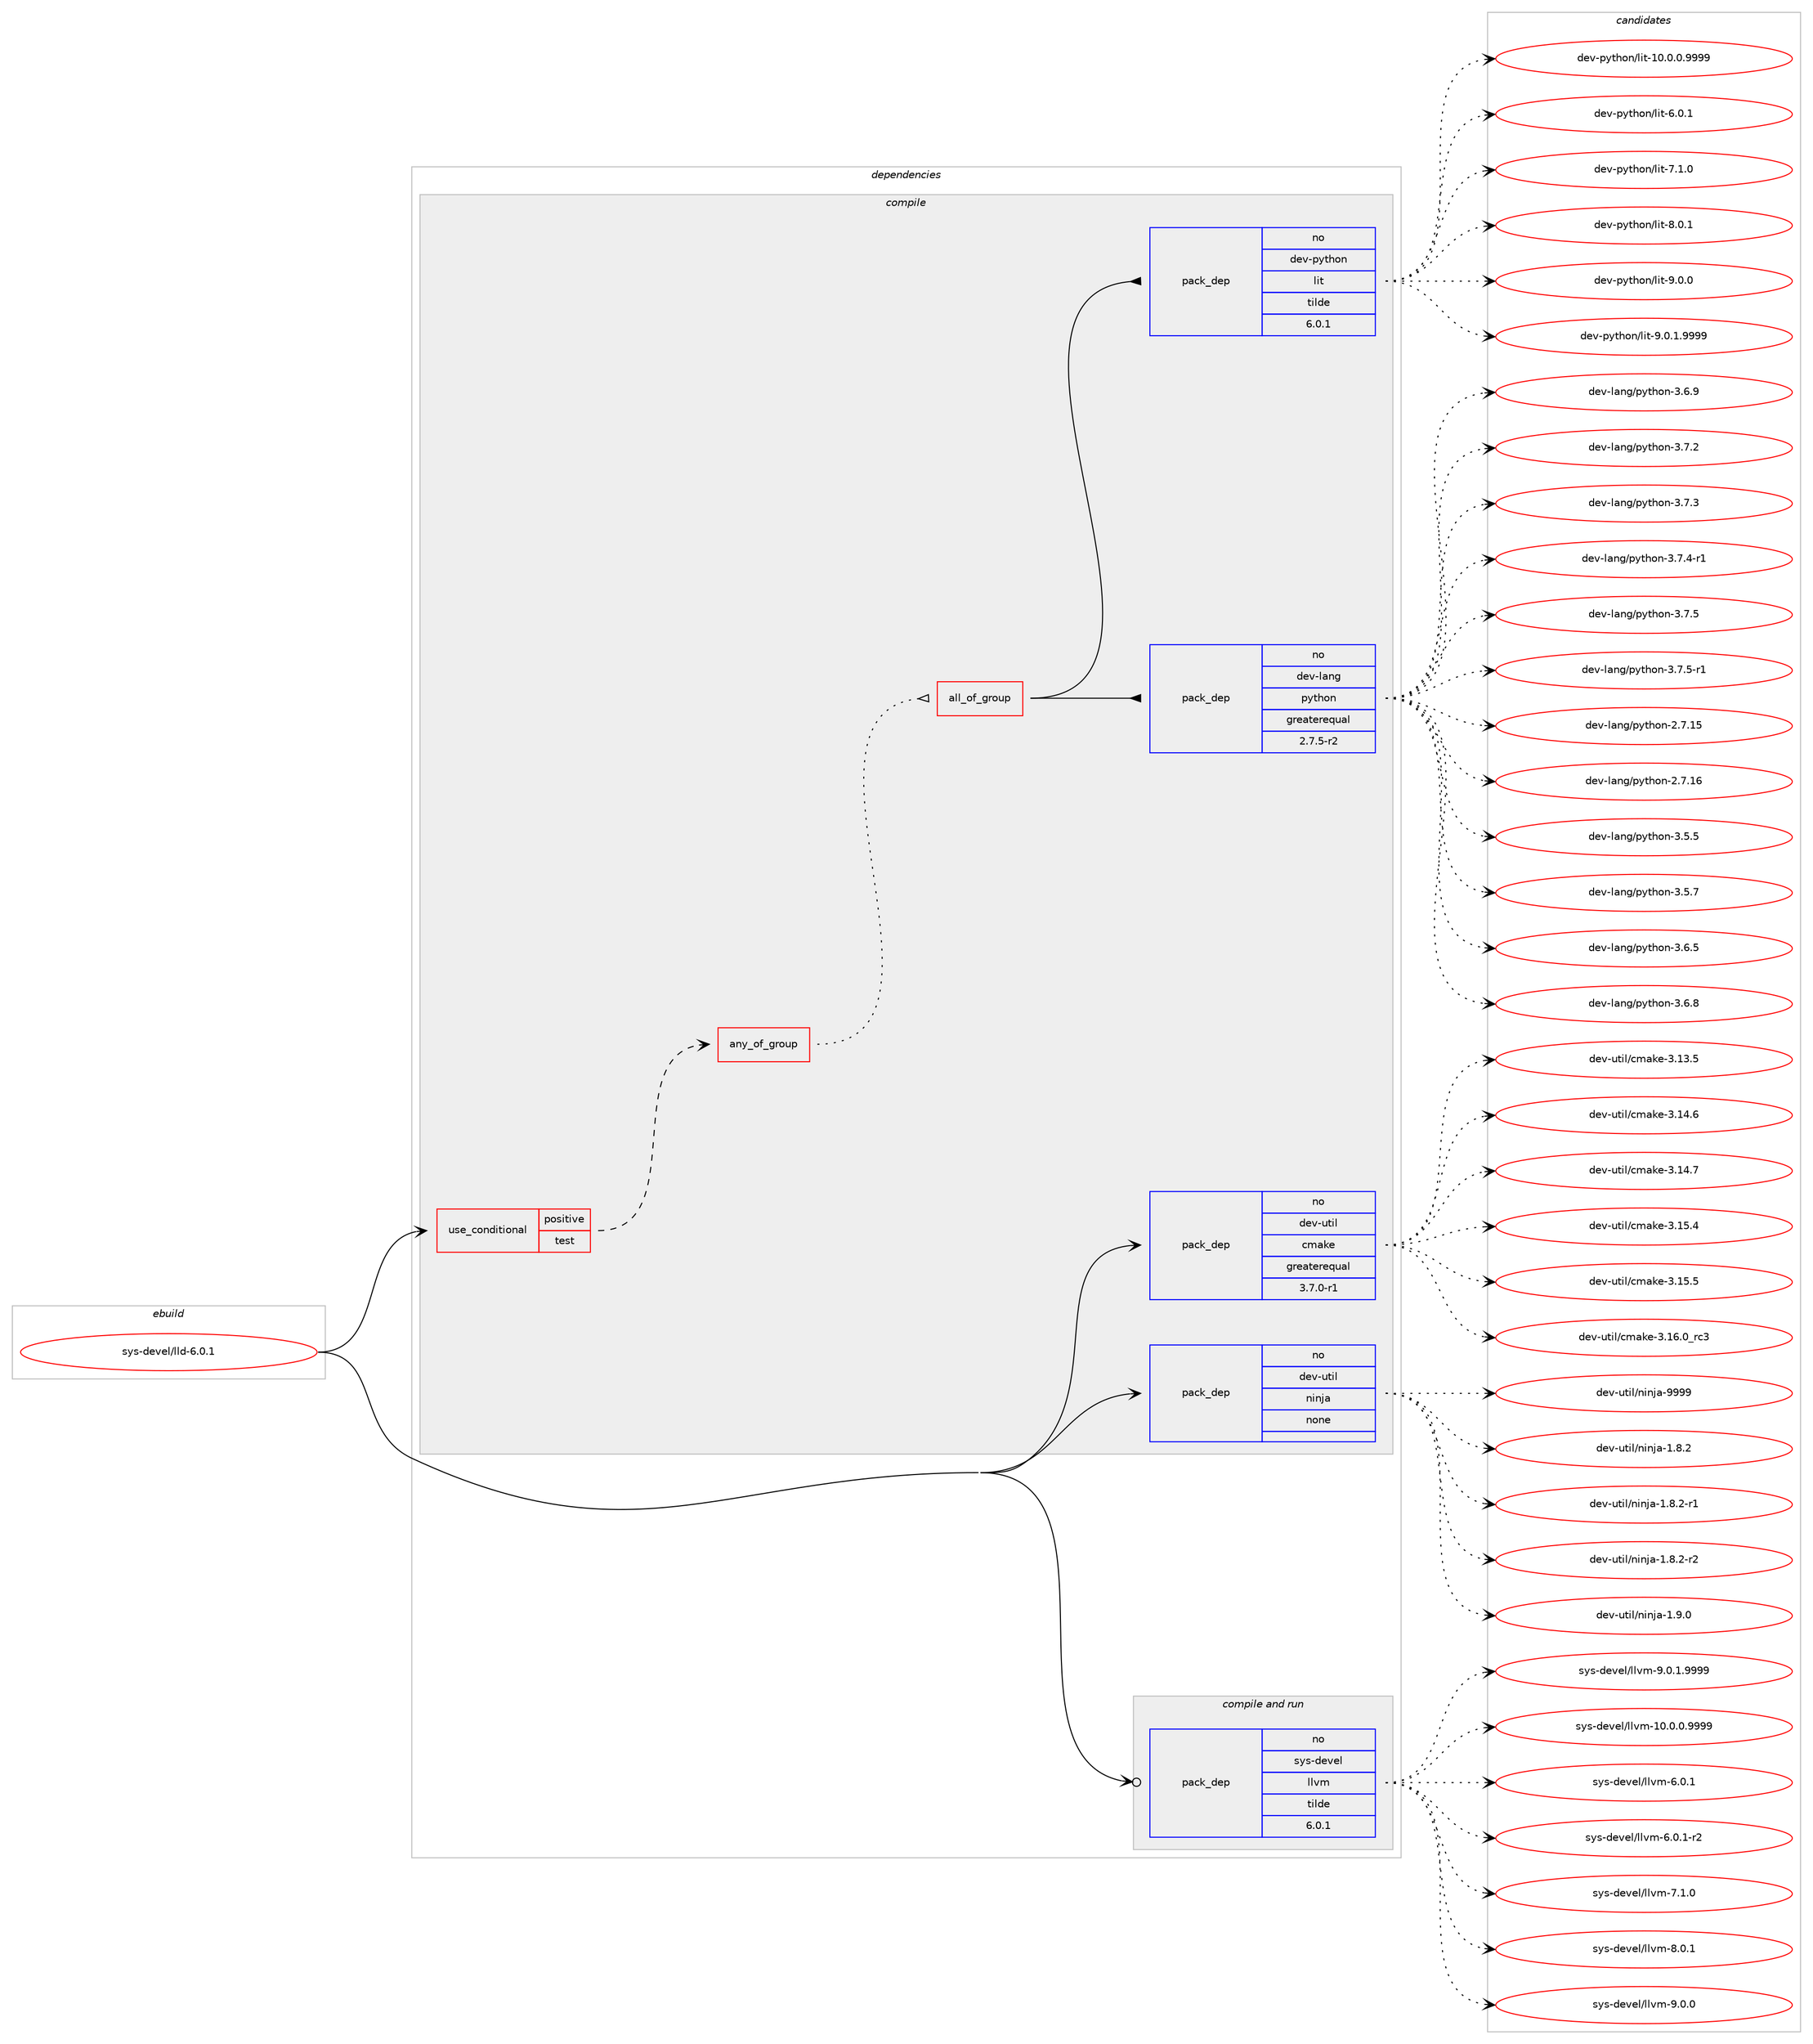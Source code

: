 digraph prolog {

# *************
# Graph options
# *************

newrank=true;
concentrate=true;
compound=true;
graph [rankdir=LR,fontname=Helvetica,fontsize=10,ranksep=1.5];#, ranksep=2.5, nodesep=0.2];
edge  [arrowhead=vee];
node  [fontname=Helvetica,fontsize=10];

# **********
# The ebuild
# **********

subgraph cluster_leftcol {
color=gray;
rank=same;
label=<<i>ebuild</i>>;
id [label="sys-devel/lld-6.0.1", color=red, width=4, href="../sys-devel/lld-6.0.1.svg"];
}

# ****************
# The dependencies
# ****************

subgraph cluster_midcol {
color=gray;
label=<<i>dependencies</i>>;
subgraph cluster_compile {
fillcolor="#eeeeee";
style=filled;
label=<<i>compile</i>>;
subgraph cond214009 {
dependency890399 [label=<<TABLE BORDER="0" CELLBORDER="1" CELLSPACING="0" CELLPADDING="4"><TR><TD ROWSPAN="3" CELLPADDING="10">use_conditional</TD></TR><TR><TD>positive</TD></TR><TR><TD>test</TD></TR></TABLE>>, shape=none, color=red];
subgraph any15039 {
dependency890400 [label=<<TABLE BORDER="0" CELLBORDER="1" CELLSPACING="0" CELLPADDING="4"><TR><TD CELLPADDING="10">any_of_group</TD></TR></TABLE>>, shape=none, color=red];subgraph all532 {
dependency890401 [label=<<TABLE BORDER="0" CELLBORDER="1" CELLSPACING="0" CELLPADDING="4"><TR><TD CELLPADDING="10">all_of_group</TD></TR></TABLE>>, shape=none, color=red];subgraph pack660822 {
dependency890402 [label=<<TABLE BORDER="0" CELLBORDER="1" CELLSPACING="0" CELLPADDING="4" WIDTH="220"><TR><TD ROWSPAN="6" CELLPADDING="30">pack_dep</TD></TR><TR><TD WIDTH="110">no</TD></TR><TR><TD>dev-lang</TD></TR><TR><TD>python</TD></TR><TR><TD>greaterequal</TD></TR><TR><TD>2.7.5-r2</TD></TR></TABLE>>, shape=none, color=blue];
}
dependency890401:e -> dependency890402:w [weight=20,style="solid",arrowhead="inv"];
subgraph pack660823 {
dependency890403 [label=<<TABLE BORDER="0" CELLBORDER="1" CELLSPACING="0" CELLPADDING="4" WIDTH="220"><TR><TD ROWSPAN="6" CELLPADDING="30">pack_dep</TD></TR><TR><TD WIDTH="110">no</TD></TR><TR><TD>dev-python</TD></TR><TR><TD>lit</TD></TR><TR><TD>tilde</TD></TR><TR><TD>6.0.1</TD></TR></TABLE>>, shape=none, color=blue];
}
dependency890401:e -> dependency890403:w [weight=20,style="solid",arrowhead="inv"];
}
dependency890400:e -> dependency890401:w [weight=20,style="dotted",arrowhead="oinv"];
}
dependency890399:e -> dependency890400:w [weight=20,style="dashed",arrowhead="vee"];
}
id:e -> dependency890399:w [weight=20,style="solid",arrowhead="vee"];
subgraph pack660824 {
dependency890404 [label=<<TABLE BORDER="0" CELLBORDER="1" CELLSPACING="0" CELLPADDING="4" WIDTH="220"><TR><TD ROWSPAN="6" CELLPADDING="30">pack_dep</TD></TR><TR><TD WIDTH="110">no</TD></TR><TR><TD>dev-util</TD></TR><TR><TD>cmake</TD></TR><TR><TD>greaterequal</TD></TR><TR><TD>3.7.0-r1</TD></TR></TABLE>>, shape=none, color=blue];
}
id:e -> dependency890404:w [weight=20,style="solid",arrowhead="vee"];
subgraph pack660825 {
dependency890405 [label=<<TABLE BORDER="0" CELLBORDER="1" CELLSPACING="0" CELLPADDING="4" WIDTH="220"><TR><TD ROWSPAN="6" CELLPADDING="30">pack_dep</TD></TR><TR><TD WIDTH="110">no</TD></TR><TR><TD>dev-util</TD></TR><TR><TD>ninja</TD></TR><TR><TD>none</TD></TR><TR><TD></TD></TR></TABLE>>, shape=none, color=blue];
}
id:e -> dependency890405:w [weight=20,style="solid",arrowhead="vee"];
}
subgraph cluster_compileandrun {
fillcolor="#eeeeee";
style=filled;
label=<<i>compile and run</i>>;
subgraph pack660826 {
dependency890406 [label=<<TABLE BORDER="0" CELLBORDER="1" CELLSPACING="0" CELLPADDING="4" WIDTH="220"><TR><TD ROWSPAN="6" CELLPADDING="30">pack_dep</TD></TR><TR><TD WIDTH="110">no</TD></TR><TR><TD>sys-devel</TD></TR><TR><TD>llvm</TD></TR><TR><TD>tilde</TD></TR><TR><TD>6.0.1</TD></TR></TABLE>>, shape=none, color=blue];
}
id:e -> dependency890406:w [weight=20,style="solid",arrowhead="odotvee"];
}
subgraph cluster_run {
fillcolor="#eeeeee";
style=filled;
label=<<i>run</i>>;
}
}

# **************
# The candidates
# **************

subgraph cluster_choices {
rank=same;
color=gray;
label=<<i>candidates</i>>;

subgraph choice660822 {
color=black;
nodesep=1;
choice10010111845108971101034711212111610411111045504655464953 [label="dev-lang/python-2.7.15", color=red, width=4,href="../dev-lang/python-2.7.15.svg"];
choice10010111845108971101034711212111610411111045504655464954 [label="dev-lang/python-2.7.16", color=red, width=4,href="../dev-lang/python-2.7.16.svg"];
choice100101118451089711010347112121116104111110455146534653 [label="dev-lang/python-3.5.5", color=red, width=4,href="../dev-lang/python-3.5.5.svg"];
choice100101118451089711010347112121116104111110455146534655 [label="dev-lang/python-3.5.7", color=red, width=4,href="../dev-lang/python-3.5.7.svg"];
choice100101118451089711010347112121116104111110455146544653 [label="dev-lang/python-3.6.5", color=red, width=4,href="../dev-lang/python-3.6.5.svg"];
choice100101118451089711010347112121116104111110455146544656 [label="dev-lang/python-3.6.8", color=red, width=4,href="../dev-lang/python-3.6.8.svg"];
choice100101118451089711010347112121116104111110455146544657 [label="dev-lang/python-3.6.9", color=red, width=4,href="../dev-lang/python-3.6.9.svg"];
choice100101118451089711010347112121116104111110455146554650 [label="dev-lang/python-3.7.2", color=red, width=4,href="../dev-lang/python-3.7.2.svg"];
choice100101118451089711010347112121116104111110455146554651 [label="dev-lang/python-3.7.3", color=red, width=4,href="../dev-lang/python-3.7.3.svg"];
choice1001011184510897110103471121211161041111104551465546524511449 [label="dev-lang/python-3.7.4-r1", color=red, width=4,href="../dev-lang/python-3.7.4-r1.svg"];
choice100101118451089711010347112121116104111110455146554653 [label="dev-lang/python-3.7.5", color=red, width=4,href="../dev-lang/python-3.7.5.svg"];
choice1001011184510897110103471121211161041111104551465546534511449 [label="dev-lang/python-3.7.5-r1", color=red, width=4,href="../dev-lang/python-3.7.5-r1.svg"];
dependency890402:e -> choice10010111845108971101034711212111610411111045504655464953:w [style=dotted,weight="100"];
dependency890402:e -> choice10010111845108971101034711212111610411111045504655464954:w [style=dotted,weight="100"];
dependency890402:e -> choice100101118451089711010347112121116104111110455146534653:w [style=dotted,weight="100"];
dependency890402:e -> choice100101118451089711010347112121116104111110455146534655:w [style=dotted,weight="100"];
dependency890402:e -> choice100101118451089711010347112121116104111110455146544653:w [style=dotted,weight="100"];
dependency890402:e -> choice100101118451089711010347112121116104111110455146544656:w [style=dotted,weight="100"];
dependency890402:e -> choice100101118451089711010347112121116104111110455146544657:w [style=dotted,weight="100"];
dependency890402:e -> choice100101118451089711010347112121116104111110455146554650:w [style=dotted,weight="100"];
dependency890402:e -> choice100101118451089711010347112121116104111110455146554651:w [style=dotted,weight="100"];
dependency890402:e -> choice1001011184510897110103471121211161041111104551465546524511449:w [style=dotted,weight="100"];
dependency890402:e -> choice100101118451089711010347112121116104111110455146554653:w [style=dotted,weight="100"];
dependency890402:e -> choice1001011184510897110103471121211161041111104551465546534511449:w [style=dotted,weight="100"];
}
subgraph choice660823 {
color=black;
nodesep=1;
choice1001011184511212111610411111047108105116454948464846484657575757 [label="dev-python/lit-10.0.0.9999", color=red, width=4,href="../dev-python/lit-10.0.0.9999.svg"];
choice1001011184511212111610411111047108105116455446484649 [label="dev-python/lit-6.0.1", color=red, width=4,href="../dev-python/lit-6.0.1.svg"];
choice1001011184511212111610411111047108105116455546494648 [label="dev-python/lit-7.1.0", color=red, width=4,href="../dev-python/lit-7.1.0.svg"];
choice1001011184511212111610411111047108105116455646484649 [label="dev-python/lit-8.0.1", color=red, width=4,href="../dev-python/lit-8.0.1.svg"];
choice1001011184511212111610411111047108105116455746484648 [label="dev-python/lit-9.0.0", color=red, width=4,href="../dev-python/lit-9.0.0.svg"];
choice10010111845112121116104111110471081051164557464846494657575757 [label="dev-python/lit-9.0.1.9999", color=red, width=4,href="../dev-python/lit-9.0.1.9999.svg"];
dependency890403:e -> choice1001011184511212111610411111047108105116454948464846484657575757:w [style=dotted,weight="100"];
dependency890403:e -> choice1001011184511212111610411111047108105116455446484649:w [style=dotted,weight="100"];
dependency890403:e -> choice1001011184511212111610411111047108105116455546494648:w [style=dotted,weight="100"];
dependency890403:e -> choice1001011184511212111610411111047108105116455646484649:w [style=dotted,weight="100"];
dependency890403:e -> choice1001011184511212111610411111047108105116455746484648:w [style=dotted,weight="100"];
dependency890403:e -> choice10010111845112121116104111110471081051164557464846494657575757:w [style=dotted,weight="100"];
}
subgraph choice660824 {
color=black;
nodesep=1;
choice1001011184511711610510847991099710710145514649514653 [label="dev-util/cmake-3.13.5", color=red, width=4,href="../dev-util/cmake-3.13.5.svg"];
choice1001011184511711610510847991099710710145514649524654 [label="dev-util/cmake-3.14.6", color=red, width=4,href="../dev-util/cmake-3.14.6.svg"];
choice1001011184511711610510847991099710710145514649524655 [label="dev-util/cmake-3.14.7", color=red, width=4,href="../dev-util/cmake-3.14.7.svg"];
choice1001011184511711610510847991099710710145514649534652 [label="dev-util/cmake-3.15.4", color=red, width=4,href="../dev-util/cmake-3.15.4.svg"];
choice1001011184511711610510847991099710710145514649534653 [label="dev-util/cmake-3.15.5", color=red, width=4,href="../dev-util/cmake-3.15.5.svg"];
choice1001011184511711610510847991099710710145514649544648951149951 [label="dev-util/cmake-3.16.0_rc3", color=red, width=4,href="../dev-util/cmake-3.16.0_rc3.svg"];
dependency890404:e -> choice1001011184511711610510847991099710710145514649514653:w [style=dotted,weight="100"];
dependency890404:e -> choice1001011184511711610510847991099710710145514649524654:w [style=dotted,weight="100"];
dependency890404:e -> choice1001011184511711610510847991099710710145514649524655:w [style=dotted,weight="100"];
dependency890404:e -> choice1001011184511711610510847991099710710145514649534652:w [style=dotted,weight="100"];
dependency890404:e -> choice1001011184511711610510847991099710710145514649534653:w [style=dotted,weight="100"];
dependency890404:e -> choice1001011184511711610510847991099710710145514649544648951149951:w [style=dotted,weight="100"];
}
subgraph choice660825 {
color=black;
nodesep=1;
choice100101118451171161051084711010511010697454946564650 [label="dev-util/ninja-1.8.2", color=red, width=4,href="../dev-util/ninja-1.8.2.svg"];
choice1001011184511711610510847110105110106974549465646504511449 [label="dev-util/ninja-1.8.2-r1", color=red, width=4,href="../dev-util/ninja-1.8.2-r1.svg"];
choice1001011184511711610510847110105110106974549465646504511450 [label="dev-util/ninja-1.8.2-r2", color=red, width=4,href="../dev-util/ninja-1.8.2-r2.svg"];
choice100101118451171161051084711010511010697454946574648 [label="dev-util/ninja-1.9.0", color=red, width=4,href="../dev-util/ninja-1.9.0.svg"];
choice1001011184511711610510847110105110106974557575757 [label="dev-util/ninja-9999", color=red, width=4,href="../dev-util/ninja-9999.svg"];
dependency890405:e -> choice100101118451171161051084711010511010697454946564650:w [style=dotted,weight="100"];
dependency890405:e -> choice1001011184511711610510847110105110106974549465646504511449:w [style=dotted,weight="100"];
dependency890405:e -> choice1001011184511711610510847110105110106974549465646504511450:w [style=dotted,weight="100"];
dependency890405:e -> choice100101118451171161051084711010511010697454946574648:w [style=dotted,weight="100"];
dependency890405:e -> choice1001011184511711610510847110105110106974557575757:w [style=dotted,weight="100"];
}
subgraph choice660826 {
color=black;
nodesep=1;
choice1151211154510010111810110847108108118109454948464846484657575757 [label="sys-devel/llvm-10.0.0.9999", color=red, width=4,href="../sys-devel/llvm-10.0.0.9999.svg"];
choice1151211154510010111810110847108108118109455446484649 [label="sys-devel/llvm-6.0.1", color=red, width=4,href="../sys-devel/llvm-6.0.1.svg"];
choice11512111545100101118101108471081081181094554464846494511450 [label="sys-devel/llvm-6.0.1-r2", color=red, width=4,href="../sys-devel/llvm-6.0.1-r2.svg"];
choice1151211154510010111810110847108108118109455546494648 [label="sys-devel/llvm-7.1.0", color=red, width=4,href="../sys-devel/llvm-7.1.0.svg"];
choice1151211154510010111810110847108108118109455646484649 [label="sys-devel/llvm-8.0.1", color=red, width=4,href="../sys-devel/llvm-8.0.1.svg"];
choice1151211154510010111810110847108108118109455746484648 [label="sys-devel/llvm-9.0.0", color=red, width=4,href="../sys-devel/llvm-9.0.0.svg"];
choice11512111545100101118101108471081081181094557464846494657575757 [label="sys-devel/llvm-9.0.1.9999", color=red, width=4,href="../sys-devel/llvm-9.0.1.9999.svg"];
dependency890406:e -> choice1151211154510010111810110847108108118109454948464846484657575757:w [style=dotted,weight="100"];
dependency890406:e -> choice1151211154510010111810110847108108118109455446484649:w [style=dotted,weight="100"];
dependency890406:e -> choice11512111545100101118101108471081081181094554464846494511450:w [style=dotted,weight="100"];
dependency890406:e -> choice1151211154510010111810110847108108118109455546494648:w [style=dotted,weight="100"];
dependency890406:e -> choice1151211154510010111810110847108108118109455646484649:w [style=dotted,weight="100"];
dependency890406:e -> choice1151211154510010111810110847108108118109455746484648:w [style=dotted,weight="100"];
dependency890406:e -> choice11512111545100101118101108471081081181094557464846494657575757:w [style=dotted,weight="100"];
}
}

}
